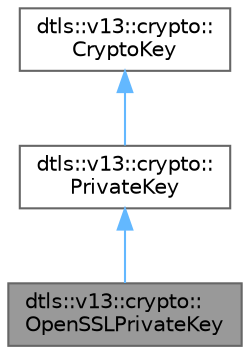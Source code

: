 digraph "dtls::v13::crypto::OpenSSLPrivateKey"
{
 // LATEX_PDF_SIZE
  bgcolor="transparent";
  edge [fontname=Helvetica,fontsize=10,labelfontname=Helvetica,labelfontsize=10];
  node [fontname=Helvetica,fontsize=10,shape=box,height=0.2,width=0.4];
  Node1 [id="Node000001",label="dtls::v13::crypto::\lOpenSSLPrivateKey",height=0.2,width=0.4,color="gray40", fillcolor="grey60", style="filled", fontcolor="black",tooltip="OpenSSL private key implementation."];
  Node2 -> Node1 [id="edge1_Node000001_Node000002",dir="back",color="steelblue1",style="solid",tooltip=" "];
  Node2 [id="Node000002",label="dtls::v13::crypto::\lPrivateKey",height=0.2,width=0.4,color="gray40", fillcolor="white", style="filled",URL="$classdtls_1_1v13_1_1crypto_1_1PrivateKey.html",tooltip=" "];
  Node3 -> Node2 [id="edge2_Node000002_Node000003",dir="back",color="steelblue1",style="solid",tooltip=" "];
  Node3 [id="Node000003",label="dtls::v13::crypto::\lCryptoKey",height=0.2,width=0.4,color="gray40", fillcolor="white", style="filled",URL="$classdtls_1_1v13_1_1crypto_1_1CryptoKey.html",tooltip=" "];
}
